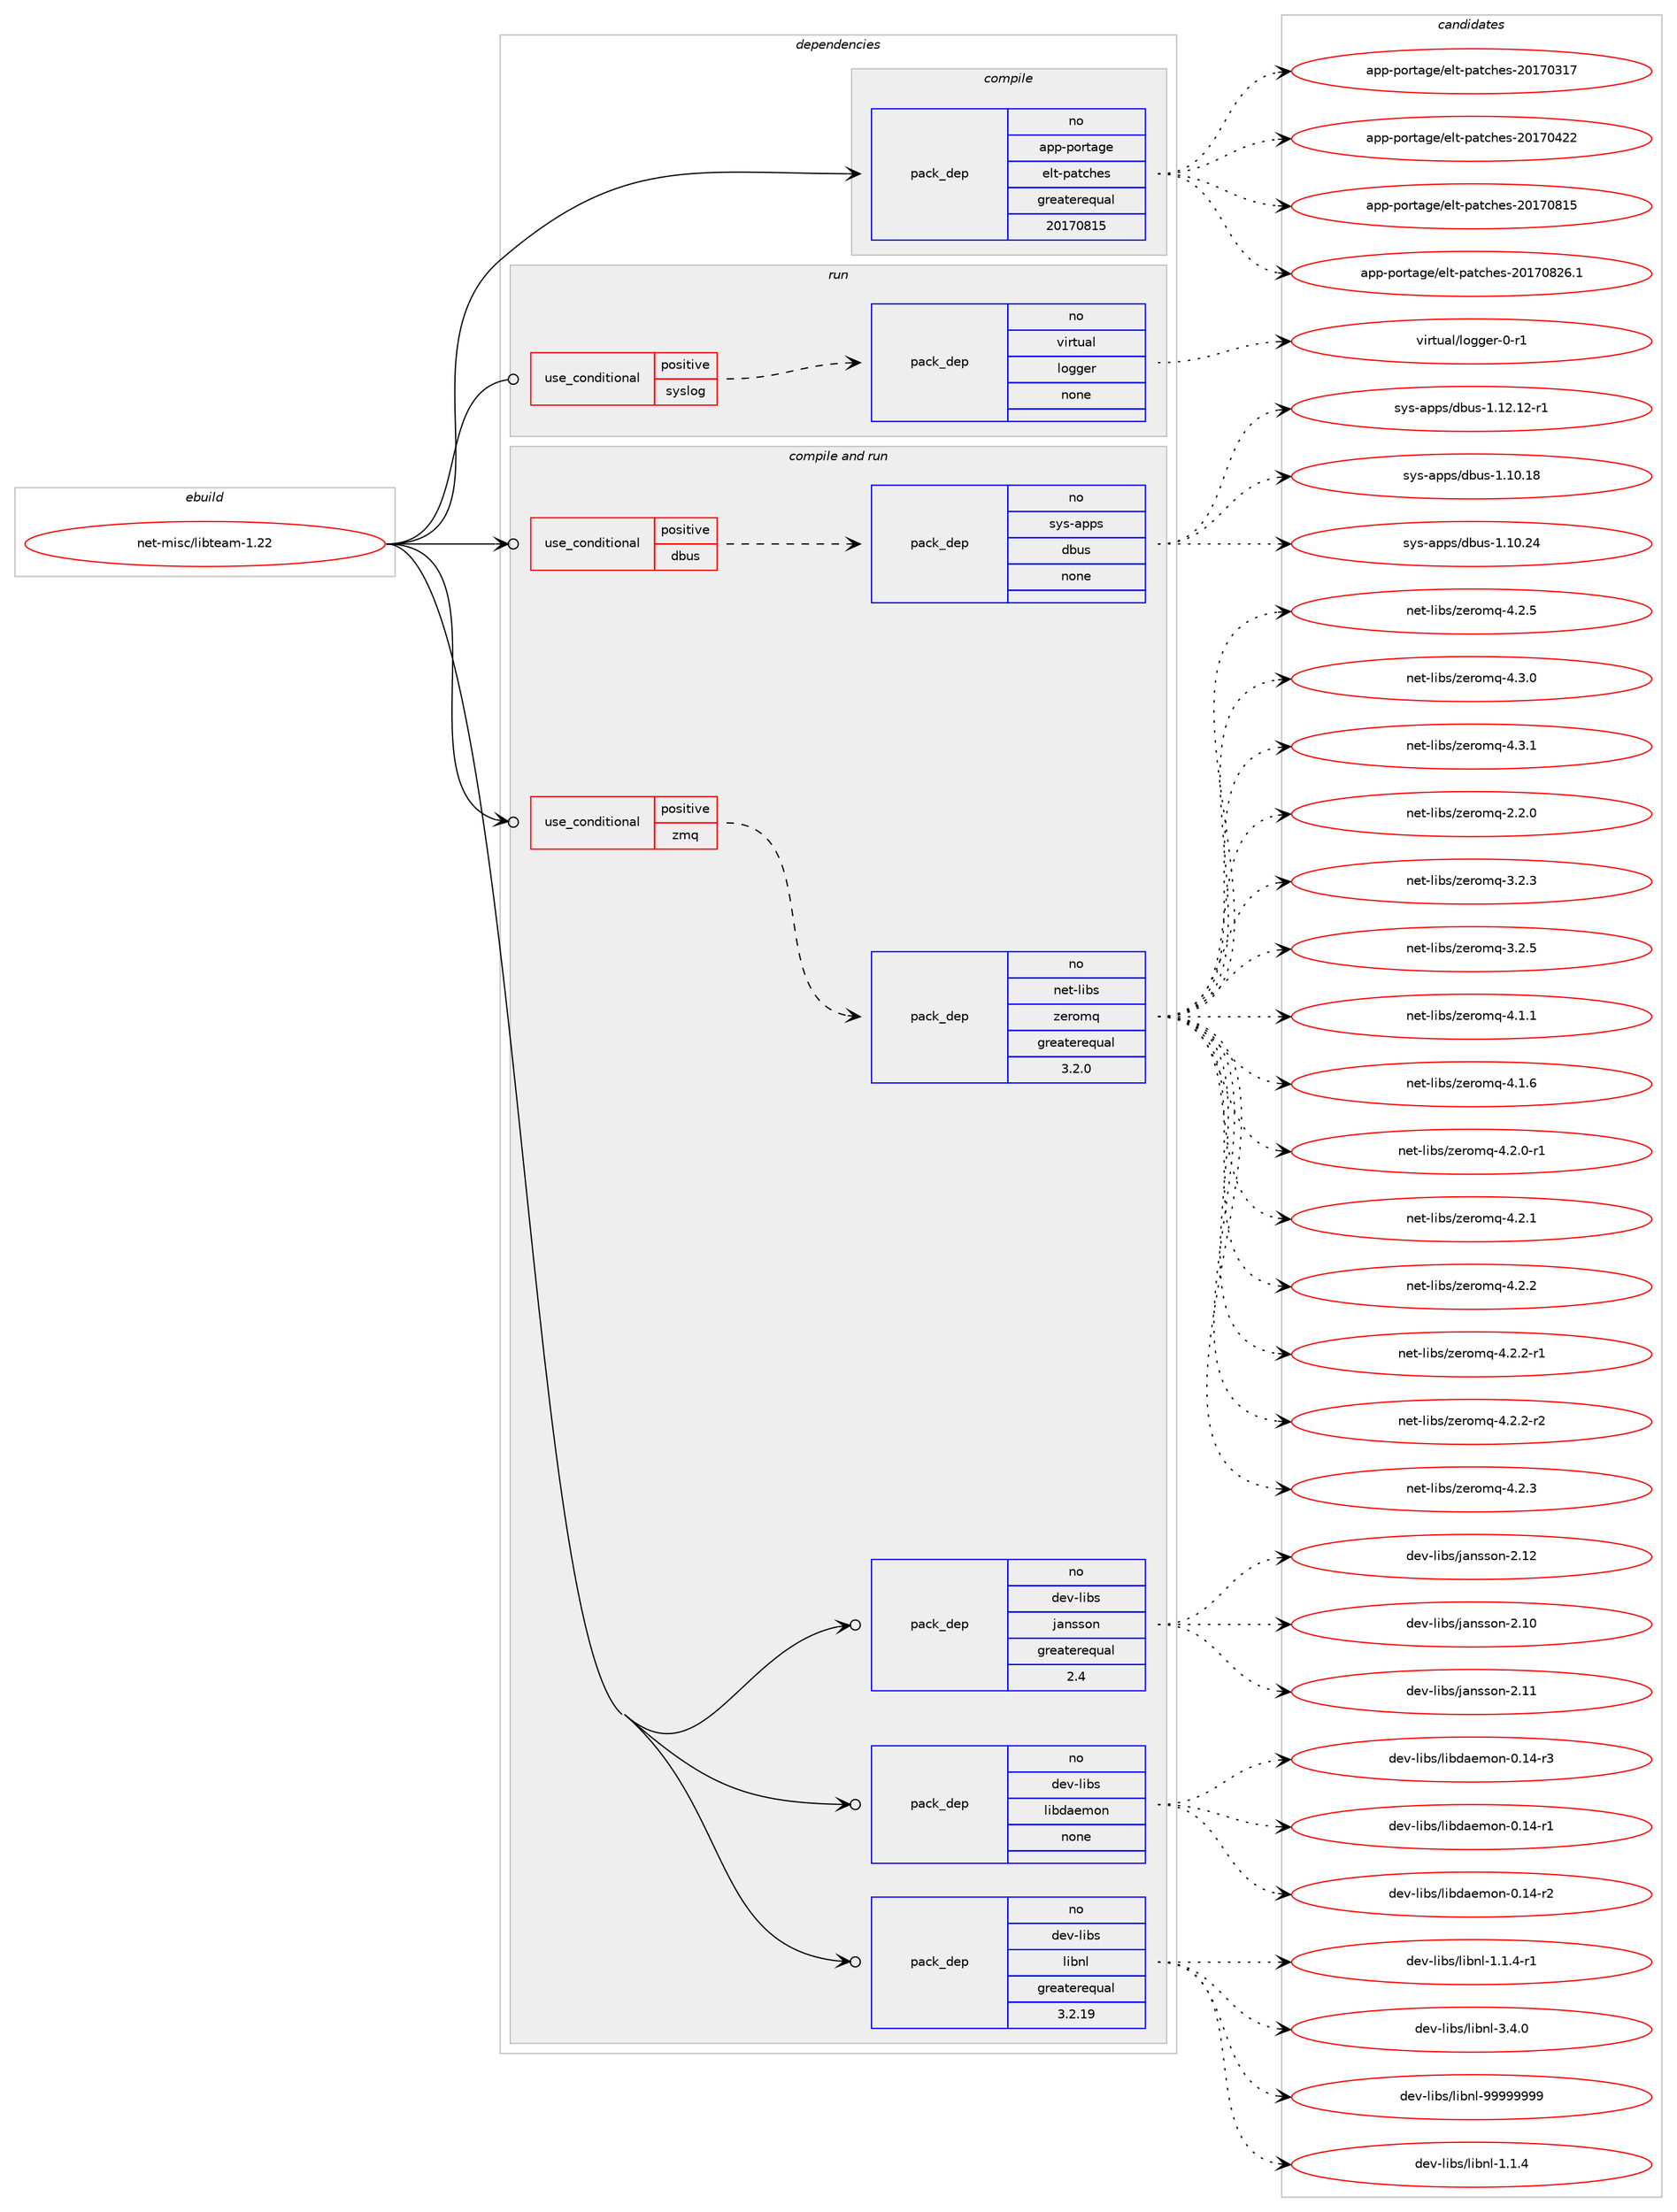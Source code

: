 digraph prolog {

# *************
# Graph options
# *************

newrank=true;
concentrate=true;
compound=true;
graph [rankdir=LR,fontname=Helvetica,fontsize=10,ranksep=1.5];#, ranksep=2.5, nodesep=0.2];
edge  [arrowhead=vee];
node  [fontname=Helvetica,fontsize=10];

# **********
# The ebuild
# **********

subgraph cluster_leftcol {
color=gray;
rank=same;
label=<<i>ebuild</i>>;
id [label="net-misc/libteam-1.22", color=red, width=4, href="../net-misc/libteam-1.22.svg"];
}

# ****************
# The dependencies
# ****************

subgraph cluster_midcol {
color=gray;
label=<<i>dependencies</i>>;
subgraph cluster_compile {
fillcolor="#eeeeee";
style=filled;
label=<<i>compile</i>>;
subgraph pack1193117 {
dependency1668814 [label=<<TABLE BORDER="0" CELLBORDER="1" CELLSPACING="0" CELLPADDING="4" WIDTH="220"><TR><TD ROWSPAN="6" CELLPADDING="30">pack_dep</TD></TR><TR><TD WIDTH="110">no</TD></TR><TR><TD>app-portage</TD></TR><TR><TD>elt-patches</TD></TR><TR><TD>greaterequal</TD></TR><TR><TD>20170815</TD></TR></TABLE>>, shape=none, color=blue];
}
id:e -> dependency1668814:w [weight=20,style="solid",arrowhead="vee"];
}
subgraph cluster_compileandrun {
fillcolor="#eeeeee";
style=filled;
label=<<i>compile and run</i>>;
subgraph cond448568 {
dependency1668815 [label=<<TABLE BORDER="0" CELLBORDER="1" CELLSPACING="0" CELLPADDING="4"><TR><TD ROWSPAN="3" CELLPADDING="10">use_conditional</TD></TR><TR><TD>positive</TD></TR><TR><TD>dbus</TD></TR></TABLE>>, shape=none, color=red];
subgraph pack1193118 {
dependency1668816 [label=<<TABLE BORDER="0" CELLBORDER="1" CELLSPACING="0" CELLPADDING="4" WIDTH="220"><TR><TD ROWSPAN="6" CELLPADDING="30">pack_dep</TD></TR><TR><TD WIDTH="110">no</TD></TR><TR><TD>sys-apps</TD></TR><TR><TD>dbus</TD></TR><TR><TD>none</TD></TR><TR><TD></TD></TR></TABLE>>, shape=none, color=blue];
}
dependency1668815:e -> dependency1668816:w [weight=20,style="dashed",arrowhead="vee"];
}
id:e -> dependency1668815:w [weight=20,style="solid",arrowhead="odotvee"];
subgraph cond448569 {
dependency1668817 [label=<<TABLE BORDER="0" CELLBORDER="1" CELLSPACING="0" CELLPADDING="4"><TR><TD ROWSPAN="3" CELLPADDING="10">use_conditional</TD></TR><TR><TD>positive</TD></TR><TR><TD>zmq</TD></TR></TABLE>>, shape=none, color=red];
subgraph pack1193119 {
dependency1668818 [label=<<TABLE BORDER="0" CELLBORDER="1" CELLSPACING="0" CELLPADDING="4" WIDTH="220"><TR><TD ROWSPAN="6" CELLPADDING="30">pack_dep</TD></TR><TR><TD WIDTH="110">no</TD></TR><TR><TD>net-libs</TD></TR><TR><TD>zeromq</TD></TR><TR><TD>greaterequal</TD></TR><TR><TD>3.2.0</TD></TR></TABLE>>, shape=none, color=blue];
}
dependency1668817:e -> dependency1668818:w [weight=20,style="dashed",arrowhead="vee"];
}
id:e -> dependency1668817:w [weight=20,style="solid",arrowhead="odotvee"];
subgraph pack1193120 {
dependency1668819 [label=<<TABLE BORDER="0" CELLBORDER="1" CELLSPACING="0" CELLPADDING="4" WIDTH="220"><TR><TD ROWSPAN="6" CELLPADDING="30">pack_dep</TD></TR><TR><TD WIDTH="110">no</TD></TR><TR><TD>dev-libs</TD></TR><TR><TD>jansson</TD></TR><TR><TD>greaterequal</TD></TR><TR><TD>2.4</TD></TR></TABLE>>, shape=none, color=blue];
}
id:e -> dependency1668819:w [weight=20,style="solid",arrowhead="odotvee"];
subgraph pack1193121 {
dependency1668820 [label=<<TABLE BORDER="0" CELLBORDER="1" CELLSPACING="0" CELLPADDING="4" WIDTH="220"><TR><TD ROWSPAN="6" CELLPADDING="30">pack_dep</TD></TR><TR><TD WIDTH="110">no</TD></TR><TR><TD>dev-libs</TD></TR><TR><TD>libdaemon</TD></TR><TR><TD>none</TD></TR><TR><TD></TD></TR></TABLE>>, shape=none, color=blue];
}
id:e -> dependency1668820:w [weight=20,style="solid",arrowhead="odotvee"];
subgraph pack1193122 {
dependency1668821 [label=<<TABLE BORDER="0" CELLBORDER="1" CELLSPACING="0" CELLPADDING="4" WIDTH="220"><TR><TD ROWSPAN="6" CELLPADDING="30">pack_dep</TD></TR><TR><TD WIDTH="110">no</TD></TR><TR><TD>dev-libs</TD></TR><TR><TD>libnl</TD></TR><TR><TD>greaterequal</TD></TR><TR><TD>3.2.19</TD></TR></TABLE>>, shape=none, color=blue];
}
id:e -> dependency1668821:w [weight=20,style="solid",arrowhead="odotvee"];
}
subgraph cluster_run {
fillcolor="#eeeeee";
style=filled;
label=<<i>run</i>>;
subgraph cond448570 {
dependency1668822 [label=<<TABLE BORDER="0" CELLBORDER="1" CELLSPACING="0" CELLPADDING="4"><TR><TD ROWSPAN="3" CELLPADDING="10">use_conditional</TD></TR><TR><TD>positive</TD></TR><TR><TD>syslog</TD></TR></TABLE>>, shape=none, color=red];
subgraph pack1193123 {
dependency1668823 [label=<<TABLE BORDER="0" CELLBORDER="1" CELLSPACING="0" CELLPADDING="4" WIDTH="220"><TR><TD ROWSPAN="6" CELLPADDING="30">pack_dep</TD></TR><TR><TD WIDTH="110">no</TD></TR><TR><TD>virtual</TD></TR><TR><TD>logger</TD></TR><TR><TD>none</TD></TR><TR><TD></TD></TR></TABLE>>, shape=none, color=blue];
}
dependency1668822:e -> dependency1668823:w [weight=20,style="dashed",arrowhead="vee"];
}
id:e -> dependency1668822:w [weight=20,style="solid",arrowhead="odot"];
}
}

# **************
# The candidates
# **************

subgraph cluster_choices {
rank=same;
color=gray;
label=<<i>candidates</i>>;

subgraph choice1193117 {
color=black;
nodesep=1;
choice97112112451121111141169710310147101108116451129711699104101115455048495548514955 [label="app-portage/elt-patches-20170317", color=red, width=4,href="../app-portage/elt-patches-20170317.svg"];
choice97112112451121111141169710310147101108116451129711699104101115455048495548525050 [label="app-portage/elt-patches-20170422", color=red, width=4,href="../app-portage/elt-patches-20170422.svg"];
choice97112112451121111141169710310147101108116451129711699104101115455048495548564953 [label="app-portage/elt-patches-20170815", color=red, width=4,href="../app-portage/elt-patches-20170815.svg"];
choice971121124511211111411697103101471011081164511297116991041011154550484955485650544649 [label="app-portage/elt-patches-20170826.1", color=red, width=4,href="../app-portage/elt-patches-20170826.1.svg"];
dependency1668814:e -> choice97112112451121111141169710310147101108116451129711699104101115455048495548514955:w [style=dotted,weight="100"];
dependency1668814:e -> choice97112112451121111141169710310147101108116451129711699104101115455048495548525050:w [style=dotted,weight="100"];
dependency1668814:e -> choice97112112451121111141169710310147101108116451129711699104101115455048495548564953:w [style=dotted,weight="100"];
dependency1668814:e -> choice971121124511211111411697103101471011081164511297116991041011154550484955485650544649:w [style=dotted,weight="100"];
}
subgraph choice1193118 {
color=black;
nodesep=1;
choice115121115459711211211547100981171154549464948464956 [label="sys-apps/dbus-1.10.18", color=red, width=4,href="../sys-apps/dbus-1.10.18.svg"];
choice115121115459711211211547100981171154549464948465052 [label="sys-apps/dbus-1.10.24", color=red, width=4,href="../sys-apps/dbus-1.10.24.svg"];
choice1151211154597112112115471009811711545494649504649504511449 [label="sys-apps/dbus-1.12.12-r1", color=red, width=4,href="../sys-apps/dbus-1.12.12-r1.svg"];
dependency1668816:e -> choice115121115459711211211547100981171154549464948464956:w [style=dotted,weight="100"];
dependency1668816:e -> choice115121115459711211211547100981171154549464948465052:w [style=dotted,weight="100"];
dependency1668816:e -> choice1151211154597112112115471009811711545494649504649504511449:w [style=dotted,weight="100"];
}
subgraph choice1193119 {
color=black;
nodesep=1;
choice110101116451081059811547122101114111109113455046504648 [label="net-libs/zeromq-2.2.0", color=red, width=4,href="../net-libs/zeromq-2.2.0.svg"];
choice110101116451081059811547122101114111109113455146504651 [label="net-libs/zeromq-3.2.3", color=red, width=4,href="../net-libs/zeromq-3.2.3.svg"];
choice110101116451081059811547122101114111109113455146504653 [label="net-libs/zeromq-3.2.5", color=red, width=4,href="../net-libs/zeromq-3.2.5.svg"];
choice110101116451081059811547122101114111109113455246494649 [label="net-libs/zeromq-4.1.1", color=red, width=4,href="../net-libs/zeromq-4.1.1.svg"];
choice110101116451081059811547122101114111109113455246494654 [label="net-libs/zeromq-4.1.6", color=red, width=4,href="../net-libs/zeromq-4.1.6.svg"];
choice1101011164510810598115471221011141111091134552465046484511449 [label="net-libs/zeromq-4.2.0-r1", color=red, width=4,href="../net-libs/zeromq-4.2.0-r1.svg"];
choice110101116451081059811547122101114111109113455246504649 [label="net-libs/zeromq-4.2.1", color=red, width=4,href="../net-libs/zeromq-4.2.1.svg"];
choice110101116451081059811547122101114111109113455246504650 [label="net-libs/zeromq-4.2.2", color=red, width=4,href="../net-libs/zeromq-4.2.2.svg"];
choice1101011164510810598115471221011141111091134552465046504511449 [label="net-libs/zeromq-4.2.2-r1", color=red, width=4,href="../net-libs/zeromq-4.2.2-r1.svg"];
choice1101011164510810598115471221011141111091134552465046504511450 [label="net-libs/zeromq-4.2.2-r2", color=red, width=4,href="../net-libs/zeromq-4.2.2-r2.svg"];
choice110101116451081059811547122101114111109113455246504651 [label="net-libs/zeromq-4.2.3", color=red, width=4,href="../net-libs/zeromq-4.2.3.svg"];
choice110101116451081059811547122101114111109113455246504653 [label="net-libs/zeromq-4.2.5", color=red, width=4,href="../net-libs/zeromq-4.2.5.svg"];
choice110101116451081059811547122101114111109113455246514648 [label="net-libs/zeromq-4.3.0", color=red, width=4,href="../net-libs/zeromq-4.3.0.svg"];
choice110101116451081059811547122101114111109113455246514649 [label="net-libs/zeromq-4.3.1", color=red, width=4,href="../net-libs/zeromq-4.3.1.svg"];
dependency1668818:e -> choice110101116451081059811547122101114111109113455046504648:w [style=dotted,weight="100"];
dependency1668818:e -> choice110101116451081059811547122101114111109113455146504651:w [style=dotted,weight="100"];
dependency1668818:e -> choice110101116451081059811547122101114111109113455146504653:w [style=dotted,weight="100"];
dependency1668818:e -> choice110101116451081059811547122101114111109113455246494649:w [style=dotted,weight="100"];
dependency1668818:e -> choice110101116451081059811547122101114111109113455246494654:w [style=dotted,weight="100"];
dependency1668818:e -> choice1101011164510810598115471221011141111091134552465046484511449:w [style=dotted,weight="100"];
dependency1668818:e -> choice110101116451081059811547122101114111109113455246504649:w [style=dotted,weight="100"];
dependency1668818:e -> choice110101116451081059811547122101114111109113455246504650:w [style=dotted,weight="100"];
dependency1668818:e -> choice1101011164510810598115471221011141111091134552465046504511449:w [style=dotted,weight="100"];
dependency1668818:e -> choice1101011164510810598115471221011141111091134552465046504511450:w [style=dotted,weight="100"];
dependency1668818:e -> choice110101116451081059811547122101114111109113455246504651:w [style=dotted,weight="100"];
dependency1668818:e -> choice110101116451081059811547122101114111109113455246504653:w [style=dotted,weight="100"];
dependency1668818:e -> choice110101116451081059811547122101114111109113455246514648:w [style=dotted,weight="100"];
dependency1668818:e -> choice110101116451081059811547122101114111109113455246514649:w [style=dotted,weight="100"];
}
subgraph choice1193120 {
color=black;
nodesep=1;
choice100101118451081059811547106971101151151111104550464948 [label="dev-libs/jansson-2.10", color=red, width=4,href="../dev-libs/jansson-2.10.svg"];
choice100101118451081059811547106971101151151111104550464949 [label="dev-libs/jansson-2.11", color=red, width=4,href="../dev-libs/jansson-2.11.svg"];
choice100101118451081059811547106971101151151111104550464950 [label="dev-libs/jansson-2.12", color=red, width=4,href="../dev-libs/jansson-2.12.svg"];
dependency1668819:e -> choice100101118451081059811547106971101151151111104550464948:w [style=dotted,weight="100"];
dependency1668819:e -> choice100101118451081059811547106971101151151111104550464949:w [style=dotted,weight="100"];
dependency1668819:e -> choice100101118451081059811547106971101151151111104550464950:w [style=dotted,weight="100"];
}
subgraph choice1193121 {
color=black;
nodesep=1;
choice100101118451081059811547108105981009710110911111045484649524511449 [label="dev-libs/libdaemon-0.14-r1", color=red, width=4,href="../dev-libs/libdaemon-0.14-r1.svg"];
choice100101118451081059811547108105981009710110911111045484649524511450 [label="dev-libs/libdaemon-0.14-r2", color=red, width=4,href="../dev-libs/libdaemon-0.14-r2.svg"];
choice100101118451081059811547108105981009710110911111045484649524511451 [label="dev-libs/libdaemon-0.14-r3", color=red, width=4,href="../dev-libs/libdaemon-0.14-r3.svg"];
dependency1668820:e -> choice100101118451081059811547108105981009710110911111045484649524511449:w [style=dotted,weight="100"];
dependency1668820:e -> choice100101118451081059811547108105981009710110911111045484649524511450:w [style=dotted,weight="100"];
dependency1668820:e -> choice100101118451081059811547108105981009710110911111045484649524511451:w [style=dotted,weight="100"];
}
subgraph choice1193122 {
color=black;
nodesep=1;
choice10010111845108105981154710810598110108454946494652 [label="dev-libs/libnl-1.1.4", color=red, width=4,href="../dev-libs/libnl-1.1.4.svg"];
choice100101118451081059811547108105981101084549464946524511449 [label="dev-libs/libnl-1.1.4-r1", color=red, width=4,href="../dev-libs/libnl-1.1.4-r1.svg"];
choice10010111845108105981154710810598110108455146524648 [label="dev-libs/libnl-3.4.0", color=red, width=4,href="../dev-libs/libnl-3.4.0.svg"];
choice10010111845108105981154710810598110108455757575757575757 [label="dev-libs/libnl-99999999", color=red, width=4,href="../dev-libs/libnl-99999999.svg"];
dependency1668821:e -> choice10010111845108105981154710810598110108454946494652:w [style=dotted,weight="100"];
dependency1668821:e -> choice100101118451081059811547108105981101084549464946524511449:w [style=dotted,weight="100"];
dependency1668821:e -> choice10010111845108105981154710810598110108455146524648:w [style=dotted,weight="100"];
dependency1668821:e -> choice10010111845108105981154710810598110108455757575757575757:w [style=dotted,weight="100"];
}
subgraph choice1193123 {
color=black;
nodesep=1;
choice118105114116117971084710811110310310111445484511449 [label="virtual/logger-0-r1", color=red, width=4,href="../virtual/logger-0-r1.svg"];
dependency1668823:e -> choice118105114116117971084710811110310310111445484511449:w [style=dotted,weight="100"];
}
}

}
